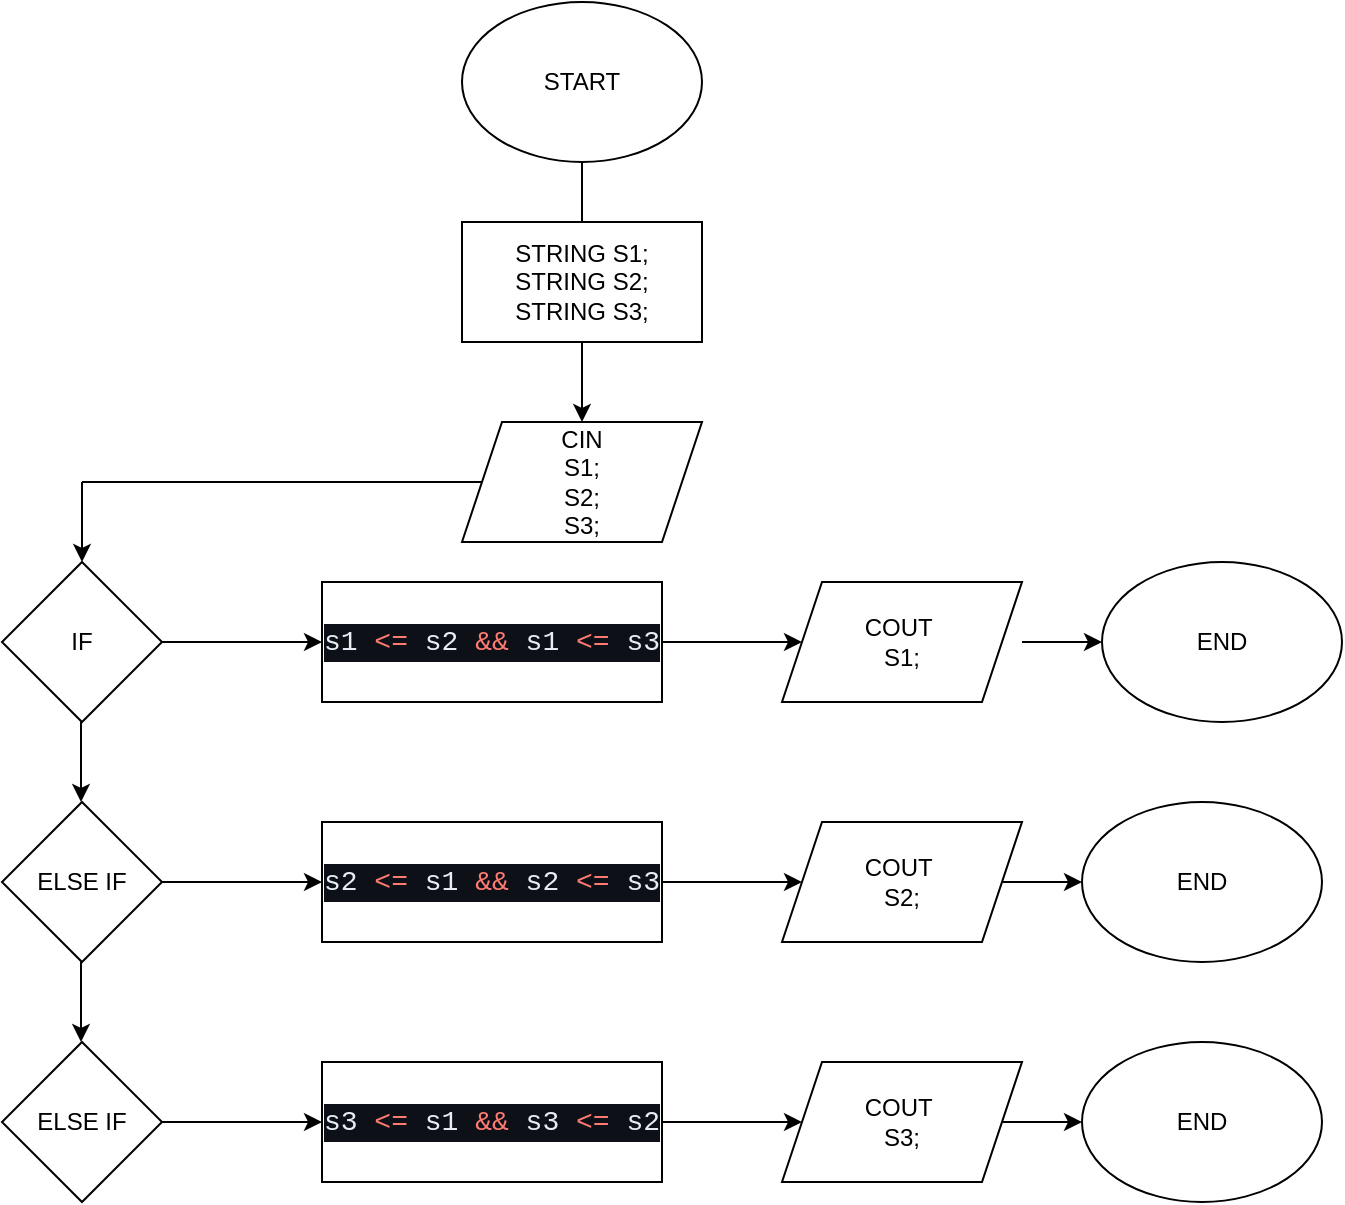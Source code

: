 <mxfile version="24.3.1" type="github">
  <diagram name="Page-1" id="DsZ5GqTjs1HhDpKgPu7a">
    <mxGraphModel dx="880" dy="2668" grid="1" gridSize="10" guides="1" tooltips="1" connect="1" arrows="1" fold="1" page="1" pageScale="1" pageWidth="850" pageHeight="1100" background="none" math="0" shadow="0">
      <root>
        <mxCell id="0" />
        <mxCell id="1" parent="0" />
        <mxCell id="BBzoVsDy-WTd4VNx-Wts-2" value="START" style="ellipse;whiteSpace=wrap;html=1;" vertex="1" parent="1">
          <mxGeometry x="310" y="-1240" width="120" height="80" as="geometry" />
        </mxCell>
        <mxCell id="BBzoVsDy-WTd4VNx-Wts-3" value="" style="endArrow=none;html=1;rounded=0;entryX=0.5;entryY=1;entryDx=0;entryDy=0;" edge="1" parent="1" target="BBzoVsDy-WTd4VNx-Wts-2">
          <mxGeometry width="50" height="50" relative="1" as="geometry">
            <mxPoint x="370" y="-1130" as="sourcePoint" />
            <mxPoint x="450" y="-1150" as="targetPoint" />
          </mxGeometry>
        </mxCell>
        <mxCell id="BBzoVsDy-WTd4VNx-Wts-4" value="STRING S1;&lt;div&gt;STRING S2;&lt;/div&gt;&lt;div&gt;STRING S3;&lt;/div&gt;" style="rounded=0;whiteSpace=wrap;html=1;" vertex="1" parent="1">
          <mxGeometry x="310" y="-1130" width="120" height="60" as="geometry" />
        </mxCell>
        <mxCell id="BBzoVsDy-WTd4VNx-Wts-5" value="" style="endArrow=classic;html=1;rounded=0;exitX=0.5;exitY=1;exitDx=0;exitDy=0;" edge="1" parent="1" source="BBzoVsDy-WTd4VNx-Wts-4">
          <mxGeometry width="50" height="50" relative="1" as="geometry">
            <mxPoint x="400" y="-1100" as="sourcePoint" />
            <mxPoint x="370" y="-1030" as="targetPoint" />
          </mxGeometry>
        </mxCell>
        <mxCell id="BBzoVsDy-WTd4VNx-Wts-6" value="CIN&lt;div&gt;S1;&lt;div&gt;S2;&lt;/div&gt;&lt;div&gt;S3;&lt;/div&gt;&lt;/div&gt;" style="shape=parallelogram;perimeter=parallelogramPerimeter;whiteSpace=wrap;html=1;fixedSize=1;" vertex="1" parent="1">
          <mxGeometry x="310" y="-1030" width="120" height="60" as="geometry" />
        </mxCell>
        <mxCell id="BBzoVsDy-WTd4VNx-Wts-8" value="" style="endArrow=none;html=1;rounded=0;entryX=0;entryY=0.5;entryDx=0;entryDy=0;" edge="1" parent="1" target="BBzoVsDy-WTd4VNx-Wts-6">
          <mxGeometry width="50" height="50" relative="1" as="geometry">
            <mxPoint x="120" y="-1000" as="sourcePoint" />
            <mxPoint x="450" y="-980" as="targetPoint" />
          </mxGeometry>
        </mxCell>
        <mxCell id="BBzoVsDy-WTd4VNx-Wts-9" value="" style="endArrow=classic;html=1;rounded=0;" edge="1" parent="1">
          <mxGeometry width="50" height="50" relative="1" as="geometry">
            <mxPoint x="120" y="-1000" as="sourcePoint" />
            <mxPoint x="120" y="-960" as="targetPoint" />
          </mxGeometry>
        </mxCell>
        <mxCell id="BBzoVsDy-WTd4VNx-Wts-10" value="IF" style="rhombus;whiteSpace=wrap;html=1;" vertex="1" parent="1">
          <mxGeometry x="80" y="-960" width="80" height="80" as="geometry" />
        </mxCell>
        <mxCell id="BBzoVsDy-WTd4VNx-Wts-11" value="" style="endArrow=classic;html=1;rounded=0;exitX=1;exitY=0.5;exitDx=0;exitDy=0;" edge="1" parent="1" source="BBzoVsDy-WTd4VNx-Wts-10">
          <mxGeometry width="50" height="50" relative="1" as="geometry">
            <mxPoint x="400" y="-930" as="sourcePoint" />
            <mxPoint x="240" y="-920" as="targetPoint" />
          </mxGeometry>
        </mxCell>
        <mxCell id="BBzoVsDy-WTd4VNx-Wts-12" value="&lt;div style=&quot;color: rgb(230, 237, 243); background-color: rgb(13, 17, 23); font-family: Consolas, &amp;quot;Courier New&amp;quot;, monospace; font-size: 14px; line-height: 19px; white-space: pre;&quot;&gt;s1 &lt;span style=&quot;color: #ff7b72;&quot;&gt;&amp;lt;=&lt;/span&gt; s2 &lt;span style=&quot;color: #ff7b72;&quot;&gt;&amp;amp;&amp;amp;&lt;/span&gt; s1 &lt;span style=&quot;color: #ff7b72;&quot;&gt;&amp;lt;=&lt;/span&gt; s3&lt;/div&gt;" style="rounded=0;whiteSpace=wrap;html=1;" vertex="1" parent="1">
          <mxGeometry x="240" y="-950" width="170" height="60" as="geometry" />
        </mxCell>
        <mxCell id="BBzoVsDy-WTd4VNx-Wts-13" value="" style="endArrow=classic;html=1;rounded=0;exitX=1;exitY=0.5;exitDx=0;exitDy=0;" edge="1" parent="1" source="BBzoVsDy-WTd4VNx-Wts-12">
          <mxGeometry width="50" height="50" relative="1" as="geometry">
            <mxPoint x="400" y="-930" as="sourcePoint" />
            <mxPoint x="480" y="-920" as="targetPoint" />
          </mxGeometry>
        </mxCell>
        <mxCell id="BBzoVsDy-WTd4VNx-Wts-14" value="COUT&amp;nbsp;&lt;div&gt;S1;&lt;/div&gt;" style="shape=parallelogram;perimeter=parallelogramPerimeter;whiteSpace=wrap;html=1;fixedSize=1;" vertex="1" parent="1">
          <mxGeometry x="470" y="-950" width="120" height="60" as="geometry" />
        </mxCell>
        <mxCell id="BBzoVsDy-WTd4VNx-Wts-16" value="" style="endArrow=classic;html=1;rounded=0;" edge="1" parent="1">
          <mxGeometry width="50" height="50" relative="1" as="geometry">
            <mxPoint x="119.5" y="-880" as="sourcePoint" />
            <mxPoint x="119.5" y="-840" as="targetPoint" />
          </mxGeometry>
        </mxCell>
        <mxCell id="BBzoVsDy-WTd4VNx-Wts-17" value="ELSE IF" style="rhombus;whiteSpace=wrap;html=1;" vertex="1" parent="1">
          <mxGeometry x="80" y="-840" width="80" height="80" as="geometry" />
        </mxCell>
        <mxCell id="BBzoVsDy-WTd4VNx-Wts-18" value="" style="endArrow=classic;html=1;rounded=0;exitX=1;exitY=0.5;exitDx=0;exitDy=0;entryX=0;entryY=0.5;entryDx=0;entryDy=0;" edge="1" parent="1" source="BBzoVsDy-WTd4VNx-Wts-17" target="BBzoVsDy-WTd4VNx-Wts-19">
          <mxGeometry width="50" height="50" relative="1" as="geometry">
            <mxPoint x="410" y="-780" as="sourcePoint" />
            <mxPoint x="250" y="-770" as="targetPoint" />
          </mxGeometry>
        </mxCell>
        <mxCell id="BBzoVsDy-WTd4VNx-Wts-19" value="&lt;div style=&quot;color: rgb(230, 237, 243); background-color: rgb(13, 17, 23); font-family: Consolas, &amp;quot;Courier New&amp;quot;, monospace; font-size: 14px; line-height: 19px; white-space: pre;&quot;&gt;&lt;div style=&quot;line-height: 19px;&quot;&gt;s2 &lt;span style=&quot;color: #ff7b72;&quot;&gt;&amp;lt;=&lt;/span&gt; s1 &lt;span style=&quot;color: #ff7b72;&quot;&gt;&amp;amp;&amp;amp;&lt;/span&gt; s2 &lt;span style=&quot;color: #ff7b72;&quot;&gt;&amp;lt;=&lt;/span&gt; s3&lt;/div&gt;&lt;/div&gt;" style="rounded=0;whiteSpace=wrap;html=1;" vertex="1" parent="1">
          <mxGeometry x="240" y="-830" width="170" height="60" as="geometry" />
        </mxCell>
        <mxCell id="BBzoVsDy-WTd4VNx-Wts-20" value="" style="endArrow=classic;html=1;rounded=0;exitX=1;exitY=0.5;exitDx=0;exitDy=0;entryX=0;entryY=0.5;entryDx=0;entryDy=0;" edge="1" parent="1" source="BBzoVsDy-WTd4VNx-Wts-19" target="BBzoVsDy-WTd4VNx-Wts-21">
          <mxGeometry width="50" height="50" relative="1" as="geometry">
            <mxPoint x="410" y="-780" as="sourcePoint" />
            <mxPoint x="490" y="-770" as="targetPoint" />
          </mxGeometry>
        </mxCell>
        <mxCell id="BBzoVsDy-WTd4VNx-Wts-21" value="COUT&amp;nbsp;&lt;div&gt;S2;&lt;/div&gt;" style="shape=parallelogram;perimeter=parallelogramPerimeter;whiteSpace=wrap;html=1;fixedSize=1;" vertex="1" parent="1">
          <mxGeometry x="470" y="-830" width="120" height="60" as="geometry" />
        </mxCell>
        <mxCell id="BBzoVsDy-WTd4VNx-Wts-22" value="" style="endArrow=classic;html=1;rounded=0;" edge="1" parent="1">
          <mxGeometry width="50" height="50" relative="1" as="geometry">
            <mxPoint x="119.5" y="-760" as="sourcePoint" />
            <mxPoint x="119.5" y="-720" as="targetPoint" />
          </mxGeometry>
        </mxCell>
        <mxCell id="BBzoVsDy-WTd4VNx-Wts-23" value="ELSE IF" style="rhombus;whiteSpace=wrap;html=1;" vertex="1" parent="1">
          <mxGeometry x="80" y="-720" width="80" height="80" as="geometry" />
        </mxCell>
        <mxCell id="BBzoVsDy-WTd4VNx-Wts-24" value="" style="endArrow=classic;html=1;rounded=0;exitX=1;exitY=0.5;exitDx=0;exitDy=0;entryX=0;entryY=0.5;entryDx=0;entryDy=0;" edge="1" parent="1" source="BBzoVsDy-WTd4VNx-Wts-23" target="BBzoVsDy-WTd4VNx-Wts-25">
          <mxGeometry width="50" height="50" relative="1" as="geometry">
            <mxPoint x="410" y="-660" as="sourcePoint" />
            <mxPoint x="250" y="-650" as="targetPoint" />
          </mxGeometry>
        </mxCell>
        <mxCell id="BBzoVsDy-WTd4VNx-Wts-25" value="&lt;div style=&quot;color: rgb(230, 237, 243); background-color: rgb(13, 17, 23); font-family: Consolas, &amp;quot;Courier New&amp;quot;, monospace; font-size: 14px; line-height: 19px; white-space: pre;&quot;&gt;&lt;div style=&quot;line-height: 19px;&quot;&gt;&lt;div style=&quot;line-height: 19px;&quot;&gt;s3 &lt;span style=&quot;color: #ff7b72;&quot;&gt;&amp;lt;=&lt;/span&gt; s1 &lt;span style=&quot;color: #ff7b72;&quot;&gt;&amp;amp;&amp;amp;&lt;/span&gt; s3 &lt;span style=&quot;color: #ff7b72;&quot;&gt;&amp;lt;=&lt;/span&gt; s2&lt;/div&gt;&lt;/div&gt;&lt;/div&gt;" style="rounded=0;whiteSpace=wrap;html=1;" vertex="1" parent="1">
          <mxGeometry x="240" y="-710" width="170" height="60" as="geometry" />
        </mxCell>
        <mxCell id="BBzoVsDy-WTd4VNx-Wts-26" value="" style="endArrow=classic;html=1;rounded=0;exitX=1;exitY=0.5;exitDx=0;exitDy=0;entryX=0;entryY=0.5;entryDx=0;entryDy=0;" edge="1" parent="1" source="BBzoVsDy-WTd4VNx-Wts-25" target="BBzoVsDy-WTd4VNx-Wts-27">
          <mxGeometry width="50" height="50" relative="1" as="geometry">
            <mxPoint x="410" y="-660" as="sourcePoint" />
            <mxPoint x="490" y="-650" as="targetPoint" />
          </mxGeometry>
        </mxCell>
        <mxCell id="BBzoVsDy-WTd4VNx-Wts-27" value="COUT&amp;nbsp;&lt;div&gt;S3;&lt;/div&gt;" style="shape=parallelogram;perimeter=parallelogramPerimeter;whiteSpace=wrap;html=1;fixedSize=1;" vertex="1" parent="1">
          <mxGeometry x="470" y="-710" width="120" height="60" as="geometry" />
        </mxCell>
        <mxCell id="BBzoVsDy-WTd4VNx-Wts-28" value="" style="endArrow=classic;html=1;rounded=0;exitX=1;exitY=0.5;exitDx=0;exitDy=0;" edge="1" parent="1" source="BBzoVsDy-WTd4VNx-Wts-27">
          <mxGeometry width="50" height="50" relative="1" as="geometry">
            <mxPoint x="400" y="-660" as="sourcePoint" />
            <mxPoint x="620" y="-680" as="targetPoint" />
          </mxGeometry>
        </mxCell>
        <mxCell id="BBzoVsDy-WTd4VNx-Wts-29" value="END" style="ellipse;whiteSpace=wrap;html=1;" vertex="1" parent="1">
          <mxGeometry x="620" y="-720" width="120" height="80" as="geometry" />
        </mxCell>
        <mxCell id="BBzoVsDy-WTd4VNx-Wts-30" value="" style="endArrow=classic;html=1;rounded=0;exitX=1;exitY=0.5;exitDx=0;exitDy=0;" edge="1" parent="1">
          <mxGeometry width="50" height="50" relative="1" as="geometry">
            <mxPoint x="580" y="-800" as="sourcePoint" />
            <mxPoint x="620" y="-800" as="targetPoint" />
          </mxGeometry>
        </mxCell>
        <mxCell id="BBzoVsDy-WTd4VNx-Wts-31" value="END" style="ellipse;whiteSpace=wrap;html=1;" vertex="1" parent="1">
          <mxGeometry x="620" y="-840" width="120" height="80" as="geometry" />
        </mxCell>
        <mxCell id="BBzoVsDy-WTd4VNx-Wts-32" value="" style="endArrow=classic;html=1;rounded=0;exitX=1;exitY=0.5;exitDx=0;exitDy=0;" edge="1" parent="1">
          <mxGeometry width="50" height="50" relative="1" as="geometry">
            <mxPoint x="590" y="-920" as="sourcePoint" />
            <mxPoint x="630" y="-920" as="targetPoint" />
          </mxGeometry>
        </mxCell>
        <mxCell id="BBzoVsDy-WTd4VNx-Wts-33" value="END" style="ellipse;whiteSpace=wrap;html=1;" vertex="1" parent="1">
          <mxGeometry x="630" y="-960" width="120" height="80" as="geometry" />
        </mxCell>
      </root>
    </mxGraphModel>
  </diagram>
</mxfile>

